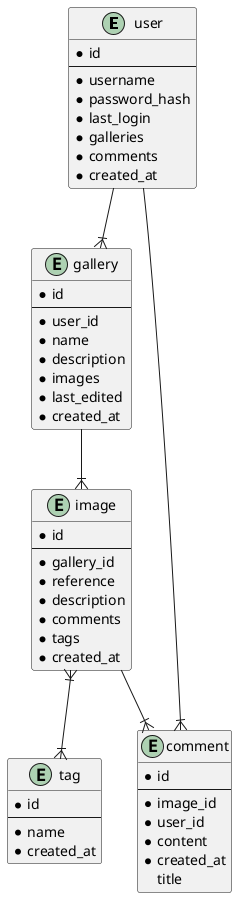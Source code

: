 @startuml
entity user {
  * id
  --
  * username
  * password_hash
  * last_login
  * galleries
  * comments
  * created_at
}

entity gallery {
  * id
  --
  * user_id
  * name
  * description
  * images
  * last_edited
  * created_at
}

entity image {
  * id
  --
  * gallery_id
  * reference
  * description
  * comments
  * tags
  * created_at
}

entity comment{
  * id
  --
  * image_id
  * user_id
  * content
  * created_at
    title
}

entity tag {
  * id
  --
  * name
  * created_at
} 


user    --|{ gallery
user    --|{ comment
gallery --|{ image
image   --|{ comment
image }|--|{ tag


@enduml

